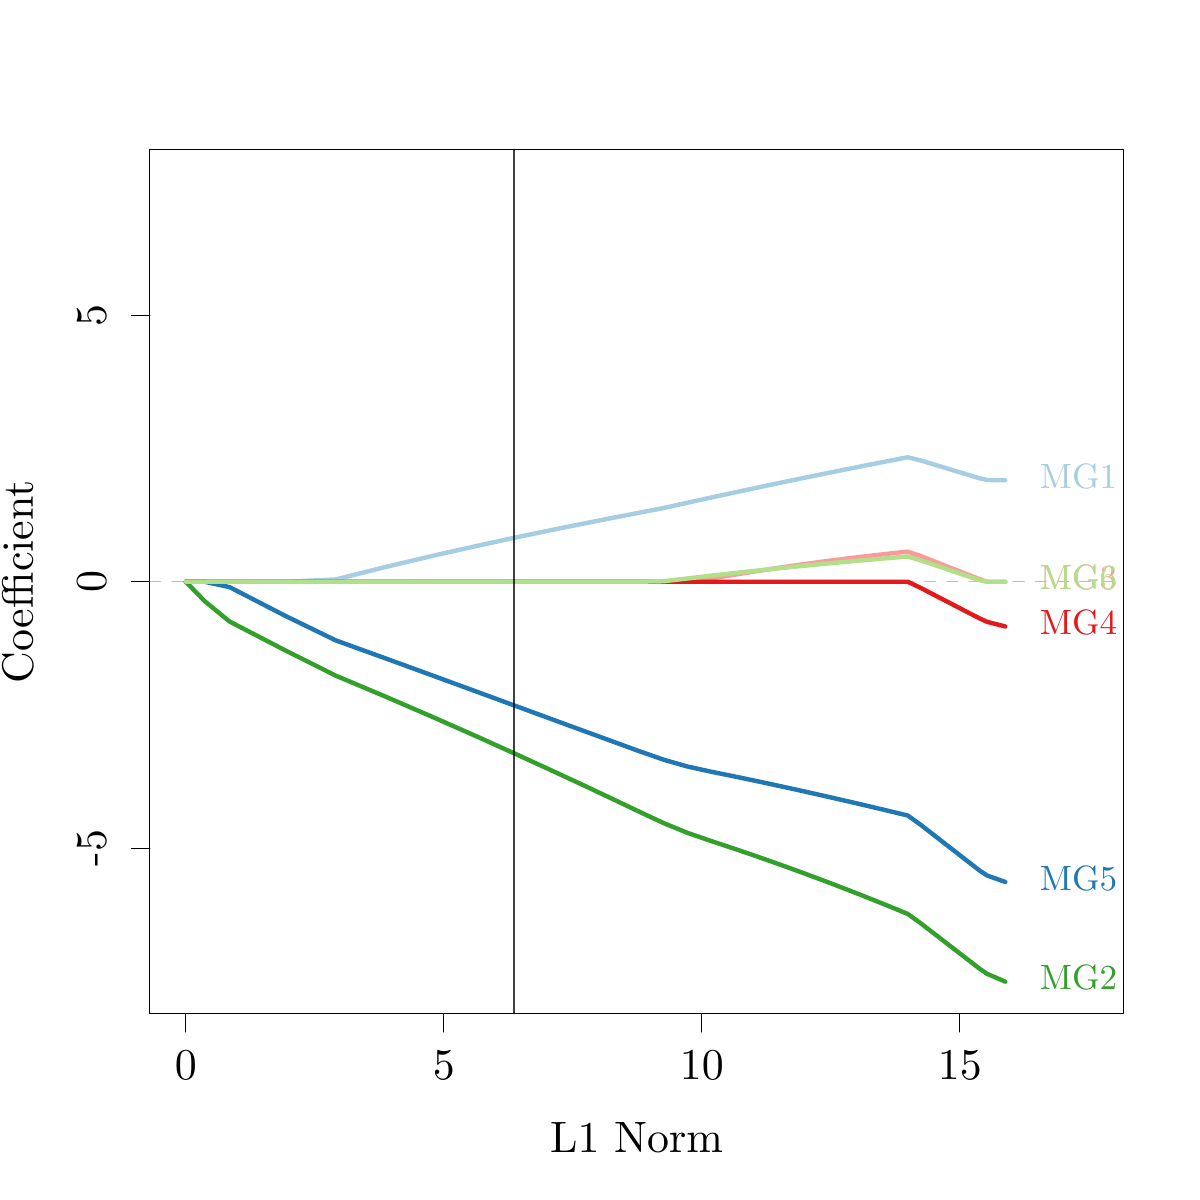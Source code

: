 % Created by tikzDevice version 0.8.1 on 2015-03-21 13:46:39
% !TEX encoding = UTF-8 Unicode
\documentclass[11pt]{memoir}
\nonstopmode

\usepackage{tikz}

\usepackage[active,tightpage,psfixbb]{preview}

\PreviewEnvironment{pgfpicture}

\setlength\PreviewBorder{0pt}

\usepackage{amsmath}
\newcommand{\SweaveOpts}[1]{}  % do not interfere with LaTeX
\newcommand{\SweaveInput}[1]{} % because they are not real TeX commands
\newcommand{\Sexpr}[1]{}       % will only be parsed by R


\usepackage{geometry}
\usepackage{amsmath}
\usepackage{lscape}
\geometry{verbose,tmargin=2.5cm,bmargin=2.5cm,lmargin=2.5cm,rmargin=2.5cm}


\begin{document}

\begin{tikzpicture}[x=1pt,y=1pt]
\definecolor{fillColor}{RGB}{255,255,255}
\path[use as bounding box,fill=fillColor,fill opacity=0.00] (0,0) rectangle (433.62,433.62);
\begin{scope}
\path[clip] (  0.00,  0.00) rectangle (433.62,433.62);
\definecolor{drawColor}{RGB}{0,0,0}

\path[draw=drawColor,line width= 0.4pt,line join=round,line cap=round] ( 67.15, 67.32) -- (346.82, 67.32);

\path[draw=drawColor,line width= 0.4pt,line join=round,line cap=round] ( 67.15, 67.32) -- ( 67.15, 60.72);

\path[draw=drawColor,line width= 0.4pt,line join=round,line cap=round] (160.37, 67.32) -- (160.37, 60.72);

\path[draw=drawColor,line width= 0.4pt,line join=round,line cap=round] (253.60, 67.32) -- (253.60, 60.72);

\path[draw=drawColor,line width= 0.4pt,line join=round,line cap=round] (346.82, 67.32) -- (346.82, 60.72);

\node[text=drawColor,anchor=base,inner sep=0pt, outer sep=0pt, scale=  1.45] at ( 67.15, 43.56) {0};

\node[text=drawColor,anchor=base,inner sep=0pt, outer sep=0pt, scale=  1.45] at (160.37, 43.56) {5};

\node[text=drawColor,anchor=base,inner sep=0pt, outer sep=0pt, scale=  1.45] at (253.60, 43.56) {10};

\node[text=drawColor,anchor=base,inner sep=0pt, outer sep=0pt, scale=  1.45] at (346.82, 43.56) {15};

\path[draw=drawColor,line width= 0.4pt,line join=round,line cap=round] ( 54.12,127.11) -- ( 54.12,319.71);

\path[draw=drawColor,line width= 0.4pt,line join=round,line cap=round] ( 54.12,127.11) -- ( 47.52,127.11);

\path[draw=drawColor,line width= 0.4pt,line join=round,line cap=round] ( 54.12,223.41) -- ( 47.52,223.41);

\path[draw=drawColor,line width= 0.4pt,line join=round,line cap=round] ( 54.12,319.71) -- ( 47.52,319.71);

\node[text=drawColor,rotate= 90.00,anchor=base,inner sep=0pt, outer sep=0pt, scale=  1.45] at ( 38.28,127.11) {-5};

\node[text=drawColor,rotate= 90.00,anchor=base,inner sep=0pt, outer sep=0pt, scale=  1.45] at ( 38.28,223.41) {0};

\node[text=drawColor,rotate= 90.00,anchor=base,inner sep=0pt, outer sep=0pt, scale=  1.45] at ( 38.28,319.71) {5};

\path[draw=drawColor,line width= 0.4pt,line join=round,line cap=round] ( 54.12, 67.32) --
	(405.90, 67.32) --
	(405.90,379.50) --
	( 54.12,379.50) --
	( 54.12, 67.32);
\end{scope}
\begin{scope}
\path[clip] (  0.00,  0.00) rectangle (433.62,433.62);
\definecolor{drawColor}{RGB}{0,0,0}

\node[text=drawColor,anchor=base,inner sep=0pt, outer sep=0pt, scale=  1.45] at (230.01, 17.16) {L1 Norm};

\node[text=drawColor,rotate= 90.00,anchor=base,inner sep=0pt, outer sep=0pt, scale=  1.45] at ( 11.88,223.41) {Coefficient};
\end{scope}
\begin{scope}
\path[clip] ( 54.12, 67.32) rectangle (405.90,379.50);
\definecolor{drawColor}{RGB}{190,190,190}

\path[draw=drawColor,line width= 0.4pt,dash pattern=on 4pt off 4pt ,line join=round,line cap=round] ( 54.12,223.41) -- (405.90,223.41);
\definecolor{drawColor}{RGB}{166,206,227}

\path[draw=drawColor,line width= 1.6pt,line join=round,line cap=round] ( 67.15,223.41) --
	( 73.92,223.41) --
	( 82.96,223.41) --
	(102.90,223.41) --
	(121.26,224.22) --
	(139.83,228.86) --
	(156.62,232.83) --
	(171.89,236.26) --
	(185.80,239.28) --
	(198.53,241.93) --
	(210.20,244.29) --
	(220.90,246.40) --
	(230.72,248.29) --
	(239.80,250.05) --
	(248.35,251.94) --
	(256.81,253.80) --
	(264.72,255.51) --
	(271.92,257.05) --
	(278.48,258.44) --
	(284.47,259.69) --
	(289.94,260.82) --
	(294.92,261.84) --
	(299.47,262.76) --
	(303.63,263.60) --
	(307.42,264.36) --
	(310.89,265.05) --
	(314.05,265.67) --
	(316.94,266.24) --
	(319.57,266.75) --
	(321.98,267.22) --
	(324.18,267.65) --
	(326.18,268.04) --
	(328.01,268.39) --
	(332.60,267.25) --
	(337.64,265.72) --
	(342.24,264.33) --
	(346.45,263.05) --
	(350.30,261.89) --
	(353.82,260.83) --
	(356.65,260.17) --
	(358.22,260.15) --
	(359.65,260.15) --
	(360.97,260.13) --
	(362.17,260.12) --
	(363.26,260.11);

\node[text=drawColor,anchor=base west,inner sep=0pt, outer sep=0pt, scale=  1.16] at (375.78,257.19) {MG1};
\definecolor{drawColor}{RGB}{51,160,44}

\path[draw=drawColor,line width= 1.6pt,line join=round,line cap=round] ( 67.15,223.41) --
	( 73.92,216.42) --
	( 82.96,209.03) --
	(102.90,198.70) --
	(121.26,189.50) --
	(139.83,181.67) --
	(156.62,174.41) --
	(171.89,167.67) --
	(185.80,161.40) --
	(198.53,155.57) --
	(210.20,150.16) --
	(220.90,145.12) --
	(230.72,140.44) --
	(239.80,136.19) --
	(248.35,132.69) --
	(256.81,129.77) --
	(264.72,127.15) --
	(271.92,124.69) --
	(278.48,122.40) --
	(284.47,120.26) --
	(289.94,118.27) --
	(294.92,116.42) --
	(299.47,114.71) --
	(303.63,113.12) --
	(307.42,111.65) --
	(310.89,110.30) --
	(314.05,109.04) --
	(316.94,107.89) --
	(319.57,106.83) --
	(321.98,105.85) --
	(324.18,104.96) --
	(326.18,104.13) --
	(328.01,103.38) --
	(332.60,100.07) --
	(337.64, 96.18) --
	(342.24, 92.63) --
	(346.45, 89.38) --
	(350.30, 86.41) --
	(353.82, 83.69) --
	(356.65, 81.74) --
	(358.22, 81.06) --
	(359.65, 80.45) --
	(360.97, 79.88) --
	(362.17, 79.36) --
	(363.26, 78.88);

\node[text=drawColor,anchor=base west,inner sep=0pt, outer sep=0pt, scale=  1.16] at (375.78, 75.96) {MG2};
\definecolor{drawColor}{RGB}{251,154,153}

\path[draw=drawColor,line width= 1.6pt,line join=round,line cap=round] ( 67.15,223.41) --
	( 73.92,223.41) --
	( 82.96,223.41) --
	(102.90,223.41) --
	(121.26,223.41) --
	(139.83,223.41) --
	(156.62,223.41) --
	(171.89,223.41) --
	(185.80,223.41) --
	(198.53,223.41) --
	(210.20,223.41) --
	(220.90,223.41) --
	(230.72,223.41) --
	(239.80,223.41) --
	(248.35,223.41) --
	(256.81,224.52) --
	(264.72,225.85) --
	(271.92,227.00) --
	(278.48,228.01) --
	(284.47,228.90) --
	(289.94,229.67) --
	(294.92,230.36) --
	(299.47,230.96) --
	(303.63,231.49) --
	(307.42,231.96) --
	(310.89,232.38) --
	(314.05,232.75) --
	(316.94,233.09) --
	(319.57,233.38) --
	(321.98,233.65) --
	(324.18,233.88) --
	(326.18,234.09) --
	(328.01,234.28) --
	(332.60,232.72) --
	(337.64,230.74) --
	(342.24,228.93) --
	(346.45,227.28) --
	(350.30,225.77) --
	(353.82,224.40) --
	(356.65,223.41) --
	(358.22,223.41) --
	(359.65,223.41) --
	(360.97,223.41) --
	(362.17,223.41) --
	(363.26,223.41);

\node[text=drawColor,anchor=base west,inner sep=0pt, outer sep=0pt, scale=  1.16] at (375.78,220.49) {MG3};
\definecolor{drawColor}{RGB}{227,26,28}

\path[draw=drawColor,line width= 1.6pt,line join=round,line cap=round] ( 67.15,223.41) --
	( 73.92,223.41) --
	( 82.96,223.41) --
	(102.90,223.41) --
	(121.26,223.41) --
	(139.83,223.41) --
	(156.62,223.41) --
	(171.89,223.41) --
	(185.80,223.41) --
	(198.53,223.41) --
	(210.20,223.41) --
	(220.90,223.41) --
	(230.72,223.41) --
	(239.80,223.41) --
	(248.35,223.41) --
	(256.81,223.41) --
	(264.72,223.41) --
	(271.92,223.41) --
	(278.48,223.41) --
	(284.47,223.41) --
	(289.94,223.41) --
	(294.92,223.41) --
	(299.47,223.41) --
	(303.63,223.41) --
	(307.42,223.41) --
	(310.89,223.41) --
	(314.05,223.41) --
	(316.94,223.41) --
	(319.57,223.41) --
	(321.98,223.41) --
	(324.18,223.41) --
	(326.18,223.41) --
	(328.01,223.41) --
	(332.60,221.22) --
	(337.64,218.60) --
	(342.24,216.22) --
	(346.45,214.04) --
	(350.30,212.04) --
	(353.82,210.23) --
	(356.65,208.92) --
	(358.22,208.52) --
	(359.65,208.16) --
	(360.97,207.82) --
	(362.17,207.52) --
	(363.26,207.24);

\node[text=drawColor,anchor=base west,inner sep=0pt, outer sep=0pt, scale=  1.16] at (375.78,204.31) {MG4};
\definecolor{drawColor}{RGB}{31,120,180}

\path[draw=drawColor,line width= 1.6pt,line join=round,line cap=round] ( 67.15,223.41) --
	( 73.92,223.41) --
	( 82.96,221.46) --
	(102.90,211.18) --
	(121.26,202.24) --
	(139.83,195.52) --
	(156.62,189.40) --
	(171.89,183.81) --
	(185.80,178.71) --
	(198.53,174.04) --
	(210.20,169.77) --
	(220.90,165.86) --
	(230.72,162.28) --
	(239.80,159.10) --
	(248.35,156.65) --
	(256.81,154.79) --
	(264.72,153.19) --
	(271.92,151.69) --
	(278.48,150.29) --
	(284.47,148.99) --
	(289.94,147.79) --
	(294.92,146.67) --
	(299.47,145.64) --
	(303.63,144.69) --
	(307.42,143.82) --
	(310.89,143.01) --
	(314.05,142.27) --
	(316.94,141.58) --
	(319.57,140.96) --
	(321.98,140.38) --
	(324.18,139.85) --
	(326.18,139.37) --
	(328.01,138.93) --
	(332.60,135.64) --
	(337.64,131.72) --
	(342.24,128.15) --
	(346.45,124.88) --
	(350.30,121.90) --
	(353.82,119.17) --
	(356.65,117.26) --
	(358.22,116.71) --
	(359.65,116.21) --
	(360.97,115.74) --
	(362.17,115.31) --
	(363.26,114.92);

\node[text=drawColor,anchor=base west,inner sep=0pt, outer sep=0pt, scale=  1.16] at (375.78,112.00) {MG5};
\definecolor{drawColor}{RGB}{178,223,138}

\path[draw=drawColor,line width= 1.6pt,line join=round,line cap=round] ( 67.15,223.41) --
	( 73.92,223.41) --
	( 82.96,223.41) --
	(102.90,223.41) --
	(121.26,223.41) --
	(139.83,223.41) --
	(156.62,223.41) --
	(171.89,223.41) --
	(185.80,223.41) --
	(198.53,223.41) --
	(210.20,223.41) --
	(220.90,223.41) --
	(230.72,223.41) --
	(239.80,223.59) --
	(248.35,224.58) --
	(256.81,225.57) --
	(264.72,226.47) --
	(271.92,227.26) --
	(278.48,227.96) --
	(284.47,228.57) --
	(289.94,229.12) --
	(294.92,229.60) --
	(299.47,230.04) --
	(303.63,230.42) --
	(307.42,230.77) --
	(310.89,231.07) --
	(314.05,231.35) --
	(316.94,231.60) --
	(319.57,231.82) --
	(321.98,232.02) --
	(324.18,232.21) --
	(326.18,232.37) --
	(328.01,232.52) --
	(332.60,231.17) --
	(337.64,229.47) --
	(342.24,227.91) --
	(346.45,226.49) --
	(350.30,225.19) --
	(353.82,224.00) --
	(356.65,223.41) --
	(358.22,223.41) --
	(359.65,223.41) --
	(360.97,223.41) --
	(362.17,223.41) --
	(363.26,223.41);

\node[text=drawColor,anchor=base west,inner sep=0pt, outer sep=0pt, scale=  1.16] at (375.78,220.49) {MG6};
\definecolor{drawColor}{RGB}{0,0,0}

\path[draw=drawColor,draw opacity=0.75,line width= 0.8pt,line join=round,line cap=round] (185.80, 67.32) -- (185.80,379.50);
\end{scope}
\end{tikzpicture}

\end{document}
